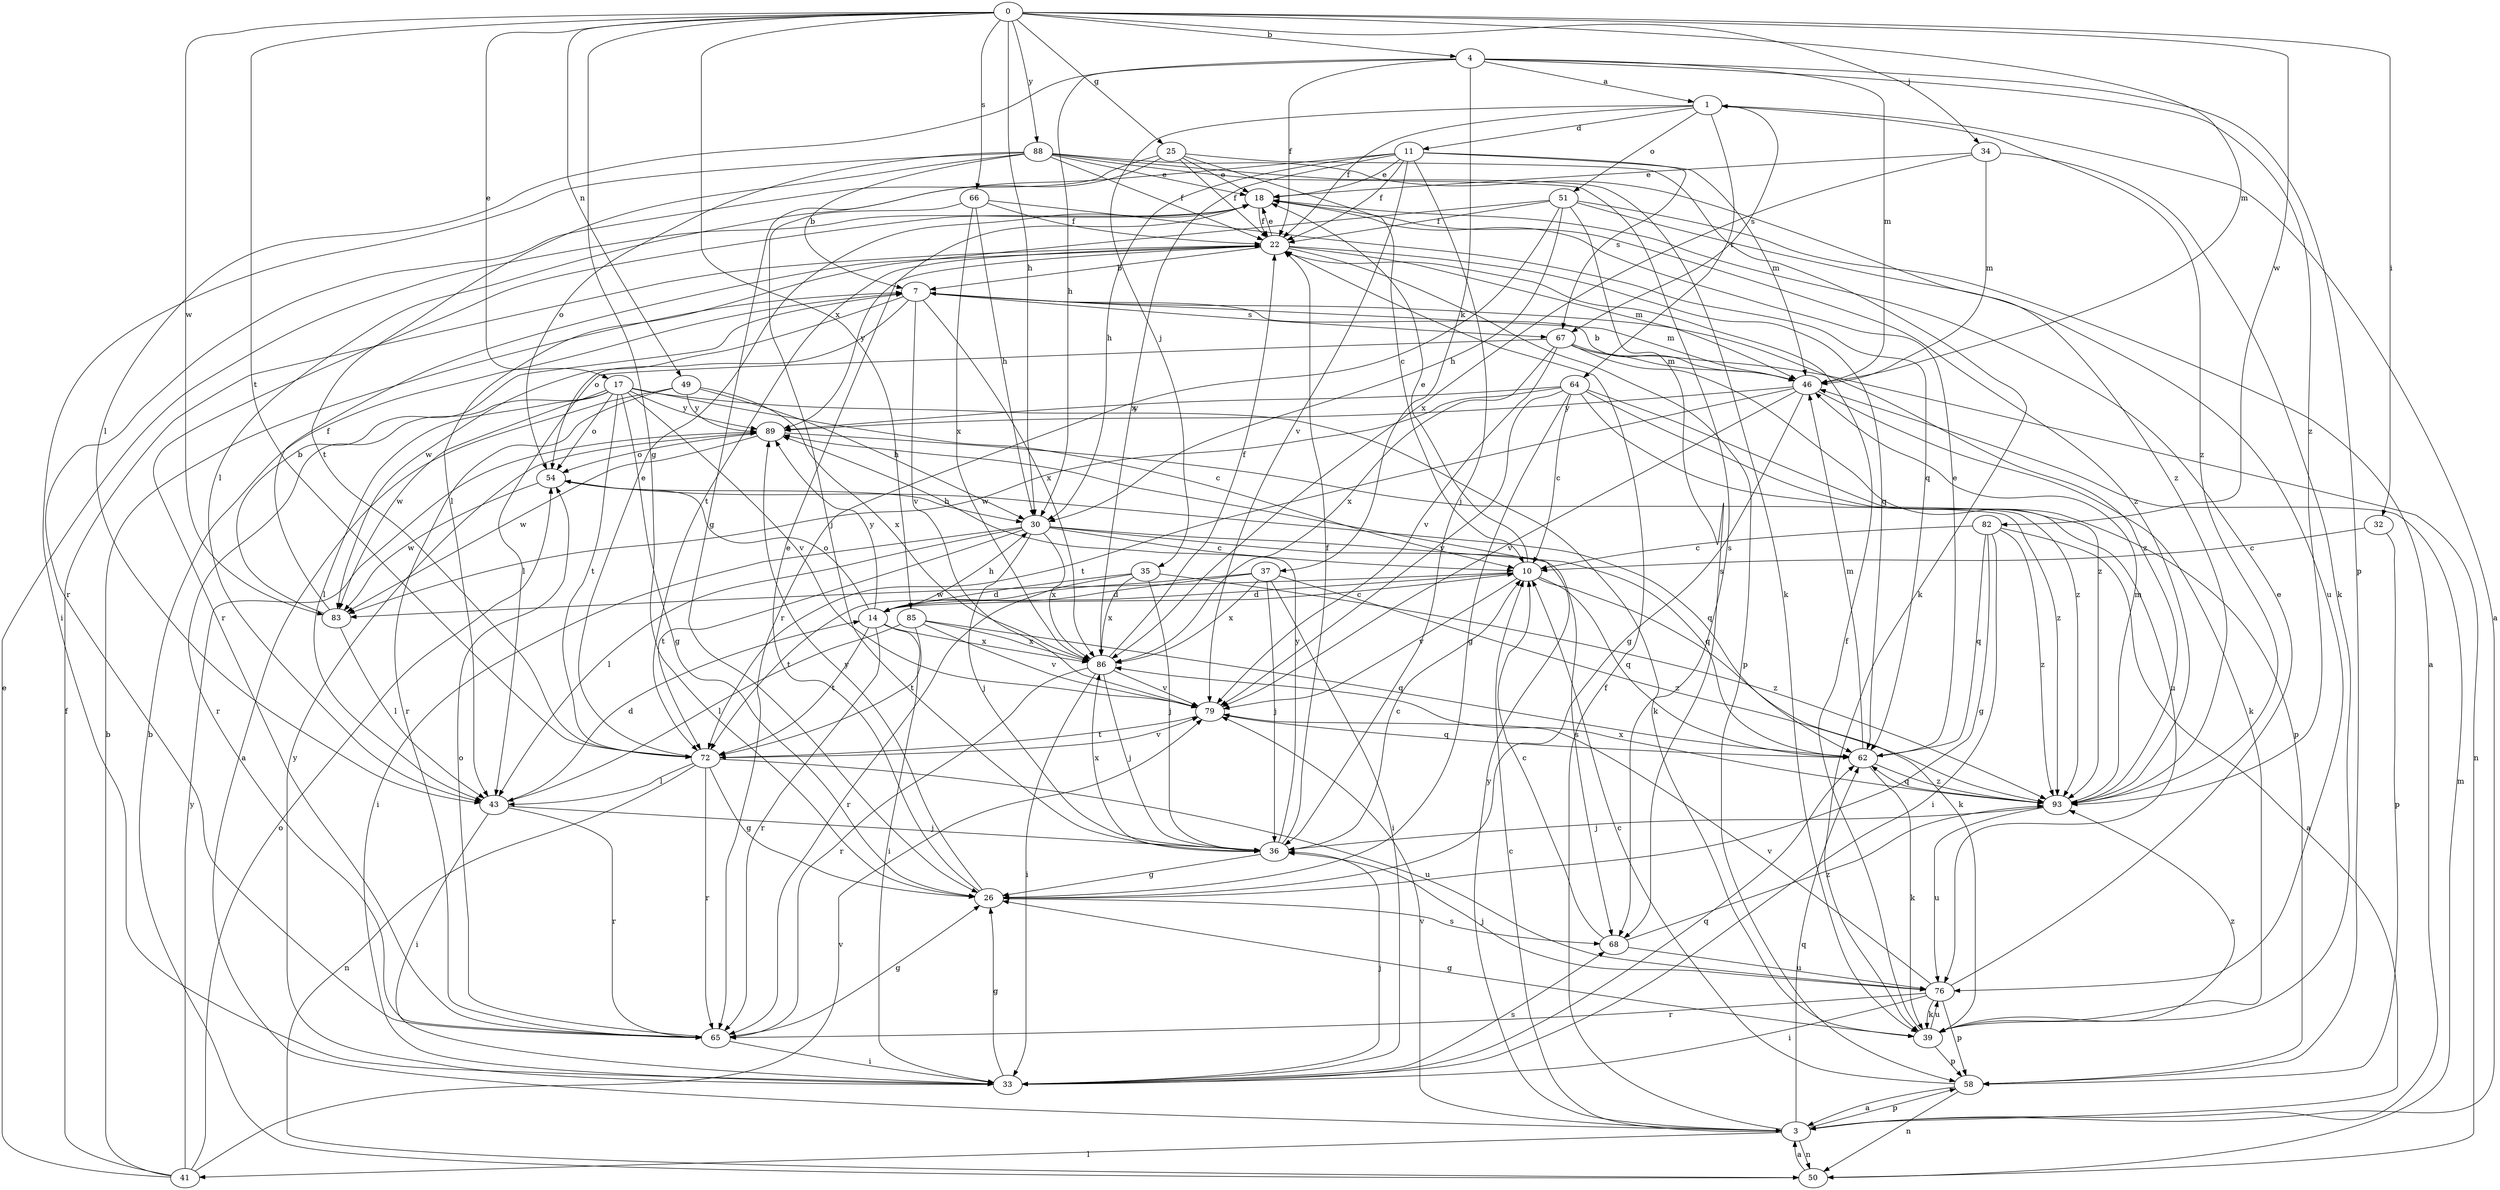 strict digraph  {
0;
1;
3;
4;
7;
10;
11;
14;
17;
18;
22;
25;
26;
30;
32;
33;
34;
35;
36;
37;
39;
41;
43;
46;
49;
50;
51;
54;
58;
62;
64;
65;
66;
67;
68;
72;
76;
79;
82;
83;
85;
86;
88;
89;
93;
0 -> 4  [label=b];
0 -> 17  [label=e];
0 -> 25  [label=g];
0 -> 26  [label=g];
0 -> 30  [label=h];
0 -> 32  [label=i];
0 -> 34  [label=j];
0 -> 46  [label=m];
0 -> 49  [label=n];
0 -> 66  [label=s];
0 -> 72  [label=t];
0 -> 82  [label=w];
0 -> 83  [label=w];
0 -> 85  [label=x];
0 -> 88  [label=y];
1 -> 11  [label=d];
1 -> 22  [label=f];
1 -> 35  [label=j];
1 -> 51  [label=o];
1 -> 64  [label=r];
1 -> 67  [label=s];
1 -> 93  [label=z];
3 -> 1  [label=a];
3 -> 10  [label=c];
3 -> 22  [label=f];
3 -> 41  [label=l];
3 -> 50  [label=n];
3 -> 58  [label=p];
3 -> 62  [label=q];
3 -> 79  [label=v];
3 -> 89  [label=y];
4 -> 1  [label=a];
4 -> 22  [label=f];
4 -> 30  [label=h];
4 -> 37  [label=k];
4 -> 43  [label=l];
4 -> 46  [label=m];
4 -> 58  [label=p];
4 -> 93  [label=z];
7 -> 46  [label=m];
7 -> 54  [label=o];
7 -> 67  [label=s];
7 -> 79  [label=v];
7 -> 83  [label=w];
7 -> 86  [label=x];
7 -> 93  [label=z];
10 -> 14  [label=d];
10 -> 18  [label=e];
10 -> 39  [label=k];
10 -> 62  [label=q];
10 -> 79  [label=v];
10 -> 83  [label=w];
11 -> 18  [label=e];
11 -> 22  [label=f];
11 -> 30  [label=h];
11 -> 36  [label=j];
11 -> 43  [label=l];
11 -> 46  [label=m];
11 -> 67  [label=s];
11 -> 79  [label=v];
11 -> 86  [label=x];
14 -> 10  [label=c];
14 -> 30  [label=h];
14 -> 33  [label=i];
14 -> 54  [label=o];
14 -> 65  [label=r];
14 -> 72  [label=t];
14 -> 86  [label=x];
14 -> 89  [label=y];
17 -> 10  [label=c];
17 -> 26  [label=g];
17 -> 39  [label=k];
17 -> 43  [label=l];
17 -> 54  [label=o];
17 -> 65  [label=r];
17 -> 72  [label=t];
17 -> 79  [label=v];
17 -> 83  [label=w];
17 -> 89  [label=y];
18 -> 22  [label=f];
18 -> 65  [label=r];
18 -> 93  [label=z];
22 -> 7  [label=b];
22 -> 18  [label=e];
22 -> 46  [label=m];
22 -> 58  [label=p];
22 -> 62  [label=q];
22 -> 72  [label=t];
22 -> 89  [label=y];
25 -> 10  [label=c];
25 -> 18  [label=e];
25 -> 22  [label=f];
25 -> 26  [label=g];
25 -> 39  [label=k];
25 -> 65  [label=r];
26 -> 18  [label=e];
26 -> 68  [label=s];
26 -> 89  [label=y];
30 -> 10  [label=c];
30 -> 33  [label=i];
30 -> 36  [label=j];
30 -> 43  [label=l];
30 -> 62  [label=q];
30 -> 68  [label=s];
30 -> 72  [label=t];
30 -> 86  [label=x];
32 -> 10  [label=c];
32 -> 58  [label=p];
33 -> 26  [label=g];
33 -> 36  [label=j];
33 -> 62  [label=q];
33 -> 68  [label=s];
33 -> 89  [label=y];
34 -> 18  [label=e];
34 -> 39  [label=k];
34 -> 46  [label=m];
34 -> 86  [label=x];
35 -> 14  [label=d];
35 -> 36  [label=j];
35 -> 65  [label=r];
35 -> 86  [label=x];
35 -> 93  [label=z];
36 -> 10  [label=c];
36 -> 22  [label=f];
36 -> 26  [label=g];
36 -> 86  [label=x];
36 -> 89  [label=y];
37 -> 14  [label=d];
37 -> 33  [label=i];
37 -> 36  [label=j];
37 -> 72  [label=t];
37 -> 86  [label=x];
37 -> 93  [label=z];
39 -> 22  [label=f];
39 -> 26  [label=g];
39 -> 58  [label=p];
39 -> 76  [label=u];
39 -> 93  [label=z];
41 -> 7  [label=b];
41 -> 18  [label=e];
41 -> 22  [label=f];
41 -> 54  [label=o];
41 -> 79  [label=v];
41 -> 89  [label=y];
43 -> 14  [label=d];
43 -> 33  [label=i];
43 -> 36  [label=j];
43 -> 65  [label=r];
46 -> 7  [label=b];
46 -> 26  [label=g];
46 -> 39  [label=k];
46 -> 72  [label=t];
46 -> 79  [label=v];
46 -> 89  [label=y];
49 -> 3  [label=a];
49 -> 30  [label=h];
49 -> 65  [label=r];
49 -> 86  [label=x];
49 -> 89  [label=y];
50 -> 3  [label=a];
50 -> 7  [label=b];
50 -> 46  [label=m];
51 -> 3  [label=a];
51 -> 22  [label=f];
51 -> 30  [label=h];
51 -> 43  [label=l];
51 -> 65  [label=r];
51 -> 68  [label=s];
51 -> 76  [label=u];
54 -> 30  [label=h];
54 -> 62  [label=q];
54 -> 83  [label=w];
58 -> 3  [label=a];
58 -> 10  [label=c];
58 -> 50  [label=n];
62 -> 18  [label=e];
62 -> 39  [label=k];
62 -> 46  [label=m];
62 -> 93  [label=z];
64 -> 10  [label=c];
64 -> 26  [label=g];
64 -> 58  [label=p];
64 -> 76  [label=u];
64 -> 79  [label=v];
64 -> 83  [label=w];
64 -> 89  [label=y];
64 -> 93  [label=z];
65 -> 26  [label=g];
65 -> 33  [label=i];
65 -> 54  [label=o];
66 -> 22  [label=f];
66 -> 30  [label=h];
66 -> 36  [label=j];
66 -> 62  [label=q];
66 -> 86  [label=x];
67 -> 43  [label=l];
67 -> 46  [label=m];
67 -> 50  [label=n];
67 -> 79  [label=v];
67 -> 86  [label=x];
67 -> 93  [label=z];
68 -> 10  [label=c];
68 -> 76  [label=u];
68 -> 93  [label=z];
72 -> 18  [label=e];
72 -> 26  [label=g];
72 -> 43  [label=l];
72 -> 50  [label=n];
72 -> 65  [label=r];
72 -> 76  [label=u];
72 -> 79  [label=v];
76 -> 18  [label=e];
76 -> 33  [label=i];
76 -> 36  [label=j];
76 -> 39  [label=k];
76 -> 58  [label=p];
76 -> 65  [label=r];
76 -> 79  [label=v];
79 -> 62  [label=q];
79 -> 72  [label=t];
82 -> 3  [label=a];
82 -> 10  [label=c];
82 -> 26  [label=g];
82 -> 33  [label=i];
82 -> 62  [label=q];
82 -> 93  [label=z];
83 -> 7  [label=b];
83 -> 22  [label=f];
83 -> 43  [label=l];
85 -> 43  [label=l];
85 -> 62  [label=q];
85 -> 72  [label=t];
85 -> 79  [label=v];
85 -> 86  [label=x];
86 -> 22  [label=f];
86 -> 33  [label=i];
86 -> 36  [label=j];
86 -> 65  [label=r];
86 -> 79  [label=v];
88 -> 7  [label=b];
88 -> 18  [label=e];
88 -> 22  [label=f];
88 -> 33  [label=i];
88 -> 39  [label=k];
88 -> 54  [label=o];
88 -> 68  [label=s];
88 -> 72  [label=t];
88 -> 93  [label=z];
89 -> 54  [label=o];
89 -> 83  [label=w];
89 -> 93  [label=z];
93 -> 36  [label=j];
93 -> 46  [label=m];
93 -> 62  [label=q];
93 -> 76  [label=u];
93 -> 86  [label=x];
}
